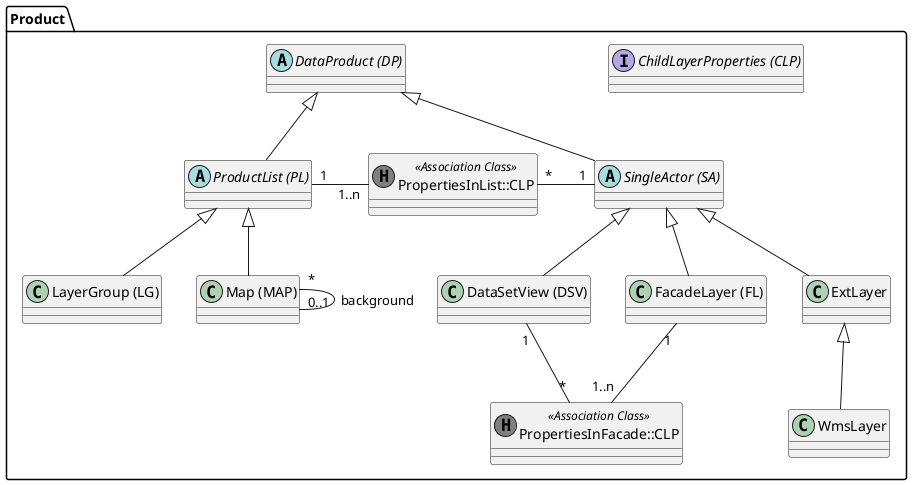 @startuml
package Product {
  interface "ChildLayerProperties (CLP)" as clp
  abstract class "DataProduct (DP)" as dp

  abstract class "ProductList (PL)" as pl
  class "LayerGroup (LG)" as lg
  class "Map (MAP)" as map

  abstract class "SingleActor (SA)" as sa
  class "FacadeLayer (FL)" as fl
  class "DataSetView (DSV)" as dsv
  class "ExtLayer" as el
  class "WmsLayer" as wl

  class "PropertiesInFacade::CLP" as pif << (H, grey) Association Class >>
  class "PropertiesInList::CLP" as pil << (H, grey) Association Class >>

  dp <|-- pl

  pl <|-- lg
  pl <|-- map

  dp <|-- sa

  sa <|-- dsv
  sa <|-- fl
  sa <|-- el

  el <|-- wl

  pl "1" -right- "1..n" pil : "      "
  pil "*" -right- "1" sa : "      "

  map "*" -- "0..1" map : "background"

  fl "1" -- "1..n" pif : "      "
  pif "*" -up- "1" dsv : "      "
}
@enduml